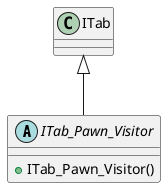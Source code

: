@startuml
abstract class ITab_Pawn_Visitor {
    + ITab_Pawn_Visitor()
}
ITab <|-- ITab_Pawn_Visitor
@enduml
